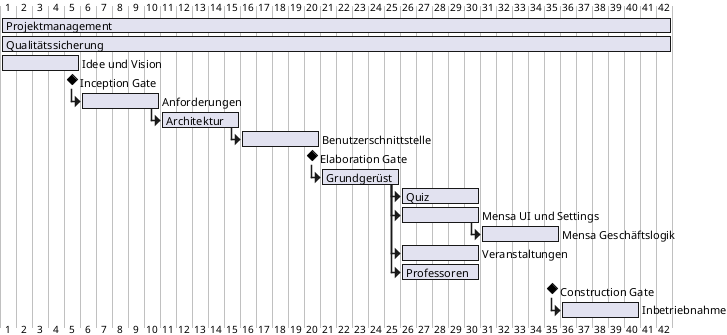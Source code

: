 @startgantt
[Projektmanagement] lasts 42 days
[Qualitätssicherung] lasts 42 days
[Idee und Vision] lasts 5 days
[Inception Gate] happens at [Idee und Vision]'s end
[Anforderungen] lasts 5 days
[Anforderungen] starts at [Inception Gate]'s end
[Architektur] lasts 5 days
[Architektur] starts at [Anforderungen]'s end
[Benutzerschnittstelle] lasts 5 days
[Benutzerschnittstelle] starts at [Architektur]'s end
[Elaboration Gate] happens at [Benutzerschnittstelle]'s end
[Grundgerüst] lasts 5 days
[Grundgerüst] starts at [Elaboration Gate]'s end
[Quiz] lasts 5 days
[Quiz] starts at [Grundgerüst]'s end
[Mensa UI und Settings] lasts 5 days
[Mensa UI und Settings] starts at [Grundgerüst]'s end
[Mensa Geschäftslogik] lasts 5 days
[Mensa Geschäftslogik] starts at [Mensa UI und Settings]'s end
[Veranstaltungen] lasts 5 days
[Veranstaltungen] starts at [Grundgerüst]'s end
[Professoren] lasts 5 days
[Professoren] starts at [Grundgerüst]'s end
[Construction Gate] happens at [Mensa Geschäftslogik]'s end
[Inbetriebnahme] lasts 5 days
[Inbetriebnahme] starts at [Construction Gate]'s end
@endgantt
